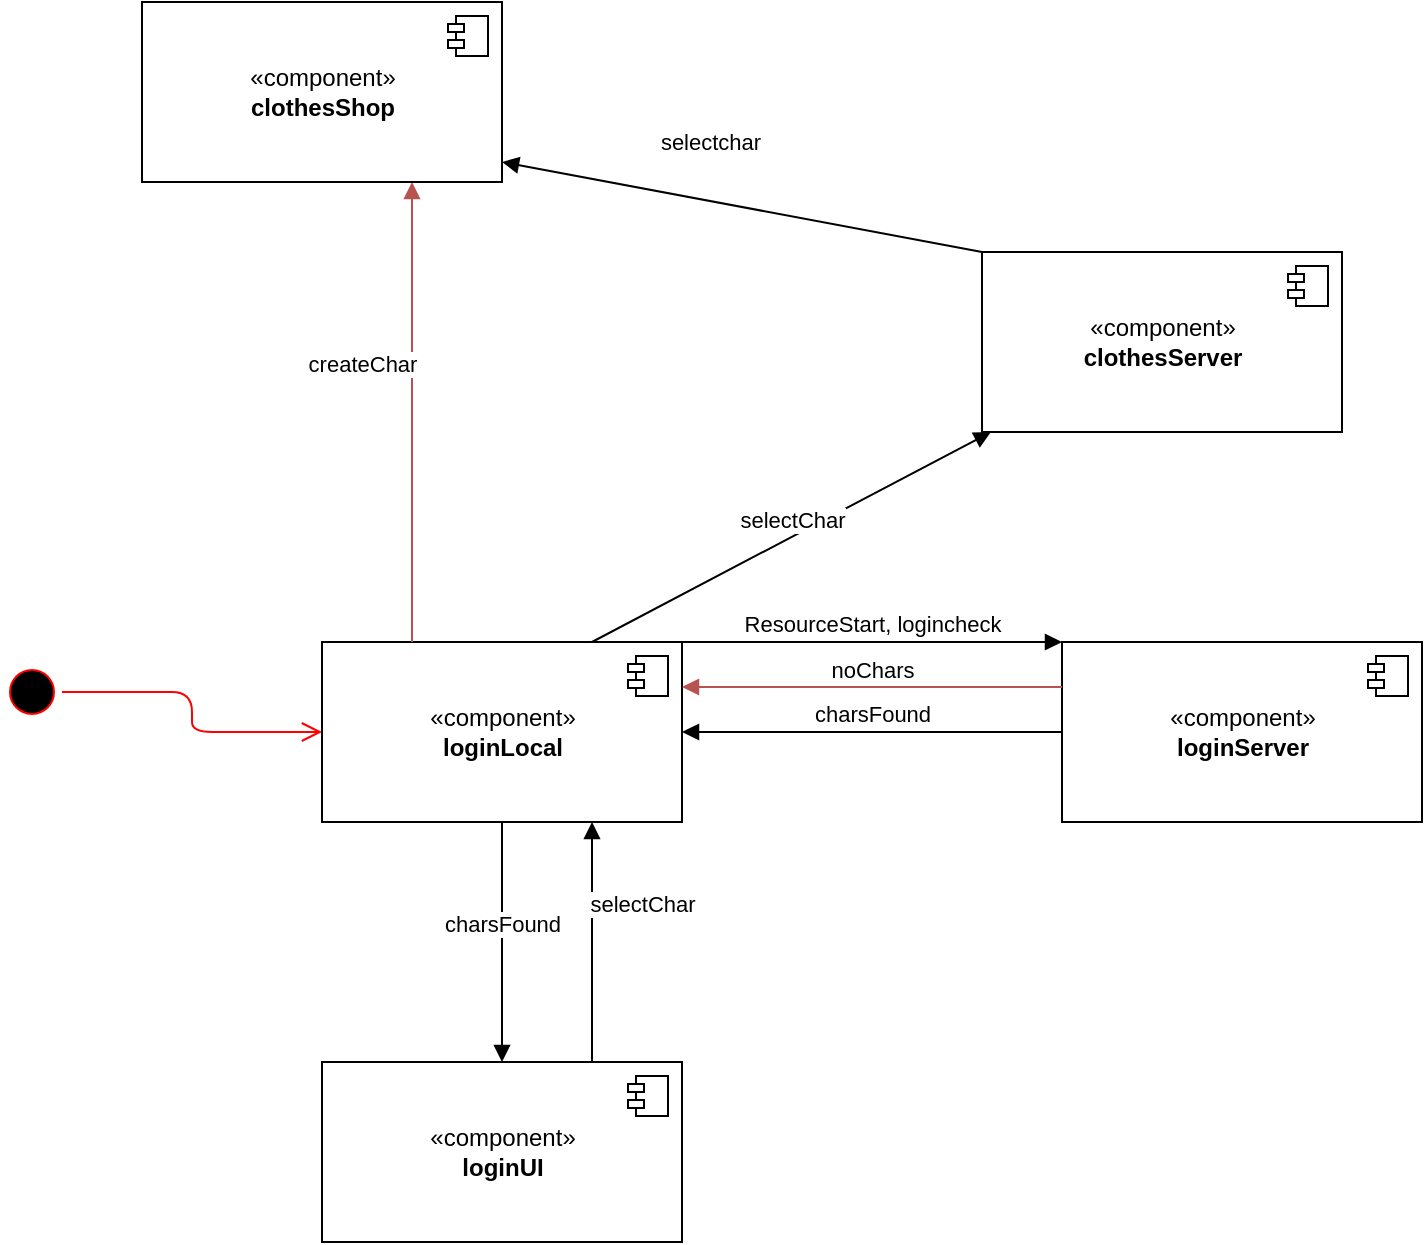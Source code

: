 <mxfile version="14.7.6" type="device"><diagram id="NoV6LeF_1ppe5L5nY3y6" name="Page-1"><mxGraphModel dx="1422" dy="794" grid="1" gridSize="10" guides="1" tooltips="1" connect="1" arrows="1" fold="1" page="1" pageScale="1" pageWidth="827" pageHeight="1169" math="0" shadow="0"><root><mxCell id="0"/><mxCell id="1" parent="0"/><mxCell id="WmZ8-1qwcEAlFETS_D54-1" value="«component»&lt;br&gt;&lt;b&gt;loginLocal&lt;/b&gt;" style="html=1;dropTarget=0;" vertex="1" parent="1"><mxGeometry x="210" y="360" width="180" height="90" as="geometry"/></mxCell><mxCell id="WmZ8-1qwcEAlFETS_D54-2" value="" style="shape=module;jettyWidth=8;jettyHeight=4;" vertex="1" parent="WmZ8-1qwcEAlFETS_D54-1"><mxGeometry x="1" width="20" height="20" relative="1" as="geometry"><mxPoint x="-27" y="7" as="offset"/></mxGeometry></mxCell><mxCell id="WmZ8-1qwcEAlFETS_D54-3" value="«component»&lt;br&gt;&lt;b&gt;loginServer&lt;/b&gt;" style="html=1;dropTarget=0;" vertex="1" parent="1"><mxGeometry x="580" y="360" width="180" height="90" as="geometry"/></mxCell><mxCell id="WmZ8-1qwcEAlFETS_D54-4" value="" style="shape=module;jettyWidth=8;jettyHeight=4;" vertex="1" parent="WmZ8-1qwcEAlFETS_D54-3"><mxGeometry x="1" width="20" height="20" relative="1" as="geometry"><mxPoint x="-27" y="7" as="offset"/></mxGeometry></mxCell><mxCell id="WmZ8-1qwcEAlFETS_D54-5" value="«component»&lt;br&gt;&lt;b&gt;loginUI&lt;/b&gt;" style="html=1;dropTarget=0;" vertex="1" parent="1"><mxGeometry x="210" y="570" width="180" height="90" as="geometry"/></mxCell><mxCell id="WmZ8-1qwcEAlFETS_D54-6" value="" style="shape=module;jettyWidth=8;jettyHeight=4;" vertex="1" parent="WmZ8-1qwcEAlFETS_D54-5"><mxGeometry x="1" width="20" height="20" relative="1" as="geometry"><mxPoint x="-27" y="7" as="offset"/></mxGeometry></mxCell><mxCell id="WmZ8-1qwcEAlFETS_D54-7" value="ResourceStart, logincheck" style="html=1;verticalAlign=bottom;endArrow=block;exitX=1;exitY=0;exitDx=0;exitDy=0;entryX=0;entryY=0;entryDx=0;entryDy=0;" edge="1" parent="1" source="WmZ8-1qwcEAlFETS_D54-1" target="WmZ8-1qwcEAlFETS_D54-3"><mxGeometry width="80" relative="1" as="geometry"><mxPoint x="370" y="410" as="sourcePoint"/><mxPoint x="450" y="410" as="targetPoint"/></mxGeometry></mxCell><mxCell id="WmZ8-1qwcEAlFETS_D54-8" value="noChars" style="html=1;verticalAlign=bottom;endArrow=block;exitX=0;exitY=0.25;exitDx=0;exitDy=0;entryX=1;entryY=0.25;entryDx=0;entryDy=0;fillColor=#f8cecc;strokeColor=#b85450;" edge="1" parent="1" source="WmZ8-1qwcEAlFETS_D54-3" target="WmZ8-1qwcEAlFETS_D54-1"><mxGeometry width="80" relative="1" as="geometry"><mxPoint x="370" y="410" as="sourcePoint"/><mxPoint x="450" y="410" as="targetPoint"/></mxGeometry></mxCell><mxCell id="WmZ8-1qwcEAlFETS_D54-9" value="createChar" style="html=1;verticalAlign=bottom;endArrow=block;exitX=0.25;exitY=0;exitDx=0;exitDy=0;fillColor=#f8cecc;strokeColor=#b85450;" edge="1" parent="1" source="WmZ8-1qwcEAlFETS_D54-1"><mxGeometry x="0.13" y="25" width="80" relative="1" as="geometry"><mxPoint x="370" y="410" as="sourcePoint"/><mxPoint x="255" y="130" as="targetPoint"/><mxPoint as="offset"/></mxGeometry></mxCell><mxCell id="WmZ8-1qwcEAlFETS_D54-10" value="charsFound" style="html=1;verticalAlign=bottom;endArrow=block;exitX=0;exitY=0.5;exitDx=0;exitDy=0;entryX=1;entryY=0.5;entryDx=0;entryDy=0;" edge="1" parent="1" source="WmZ8-1qwcEAlFETS_D54-3" target="WmZ8-1qwcEAlFETS_D54-1"><mxGeometry width="80" relative="1" as="geometry"><mxPoint x="370" y="410" as="sourcePoint"/><mxPoint x="450" y="410" as="targetPoint"/></mxGeometry></mxCell><mxCell id="WmZ8-1qwcEAlFETS_D54-11" value="selectchar" style="html=1;verticalAlign=bottom;endArrow=block;exitX=0;exitY=0;exitDx=0;exitDy=0;" edge="1" parent="1" source="WmZ8-1qwcEAlFETS_D54-15"><mxGeometry x="0.167" y="-20" width="80" relative="1" as="geometry"><mxPoint x="370" y="410" as="sourcePoint"/><mxPoint x="300" y="120" as="targetPoint"/><mxPoint as="offset"/></mxGeometry></mxCell><mxCell id="WmZ8-1qwcEAlFETS_D54-12" value="charsFound" style="html=1;verticalAlign=bottom;endArrow=block;exitX=0.5;exitY=1;exitDx=0;exitDy=0;entryX=0.5;entryY=0;entryDx=0;entryDy=0;" edge="1" parent="1" source="WmZ8-1qwcEAlFETS_D54-1" target="WmZ8-1qwcEAlFETS_D54-5"><mxGeometry width="80" relative="1" as="geometry"><mxPoint x="370" y="410" as="sourcePoint"/><mxPoint x="450" y="410" as="targetPoint"/></mxGeometry></mxCell><mxCell id="WmZ8-1qwcEAlFETS_D54-13" value="selectChar" style="html=1;verticalAlign=bottom;endArrow=block;exitX=0.75;exitY=0;exitDx=0;exitDy=0;entryX=0.75;entryY=1;entryDx=0;entryDy=0;" edge="1" parent="1" source="WmZ8-1qwcEAlFETS_D54-5" target="WmZ8-1qwcEAlFETS_D54-1"><mxGeometry x="0.167" y="-25" width="80" relative="1" as="geometry"><mxPoint x="370" y="410" as="sourcePoint"/><mxPoint x="450" y="410" as="targetPoint"/><mxPoint as="offset"/></mxGeometry></mxCell><mxCell id="WmZ8-1qwcEAlFETS_D54-14" value="selectChar" style="html=1;verticalAlign=bottom;endArrow=block;exitX=0.75;exitY=0;exitDx=0;exitDy=0;" edge="1" parent="1" source="WmZ8-1qwcEAlFETS_D54-1" target="WmZ8-1qwcEAlFETS_D54-15"><mxGeometry width="80" relative="1" as="geometry"><mxPoint x="370" y="410" as="sourcePoint"/><mxPoint x="630" y="210" as="targetPoint"/></mxGeometry></mxCell><mxCell id="WmZ8-1qwcEAlFETS_D54-15" value="«component»&lt;br&gt;&lt;b&gt;clothesServer&lt;/b&gt;" style="html=1;dropTarget=0;" vertex="1" parent="1"><mxGeometry x="540" y="165" width="180" height="90" as="geometry"/></mxCell><mxCell id="WmZ8-1qwcEAlFETS_D54-16" value="" style="shape=module;jettyWidth=8;jettyHeight=4;" vertex="1" parent="WmZ8-1qwcEAlFETS_D54-15"><mxGeometry x="1" width="20" height="20" relative="1" as="geometry"><mxPoint x="-27" y="7" as="offset"/></mxGeometry></mxCell><mxCell id="WmZ8-1qwcEAlFETS_D54-17" value="«component»&lt;br&gt;&lt;b&gt;clothesShop&lt;/b&gt;" style="html=1;dropTarget=0;" vertex="1" parent="1"><mxGeometry x="120" y="40" width="180" height="90" as="geometry"/></mxCell><mxCell id="WmZ8-1qwcEAlFETS_D54-18" value="" style="shape=module;jettyWidth=8;jettyHeight=4;" vertex="1" parent="WmZ8-1qwcEAlFETS_D54-17"><mxGeometry x="1" width="20" height="20" relative="1" as="geometry"><mxPoint x="-27" y="7" as="offset"/></mxGeometry></mxCell><mxCell id="WmZ8-1qwcEAlFETS_D54-19" value="" style="ellipse;html=1;shape=startState;fillColor=#000000;strokeColor=#ff0000;" vertex="1" parent="1"><mxGeometry x="50" y="370" width="30" height="30" as="geometry"/></mxCell><mxCell id="WmZ8-1qwcEAlFETS_D54-20" value="" style="edgeStyle=orthogonalEdgeStyle;html=1;verticalAlign=bottom;endArrow=open;endSize=8;strokeColor=#ff0000;entryX=0;entryY=0.5;entryDx=0;entryDy=0;" edge="1" source="WmZ8-1qwcEAlFETS_D54-19" parent="1" target="WmZ8-1qwcEAlFETS_D54-1"><mxGeometry relative="1" as="geometry"><mxPoint x="65" y="460" as="targetPoint"/></mxGeometry></mxCell></root></mxGraphModel></diagram></mxfile>